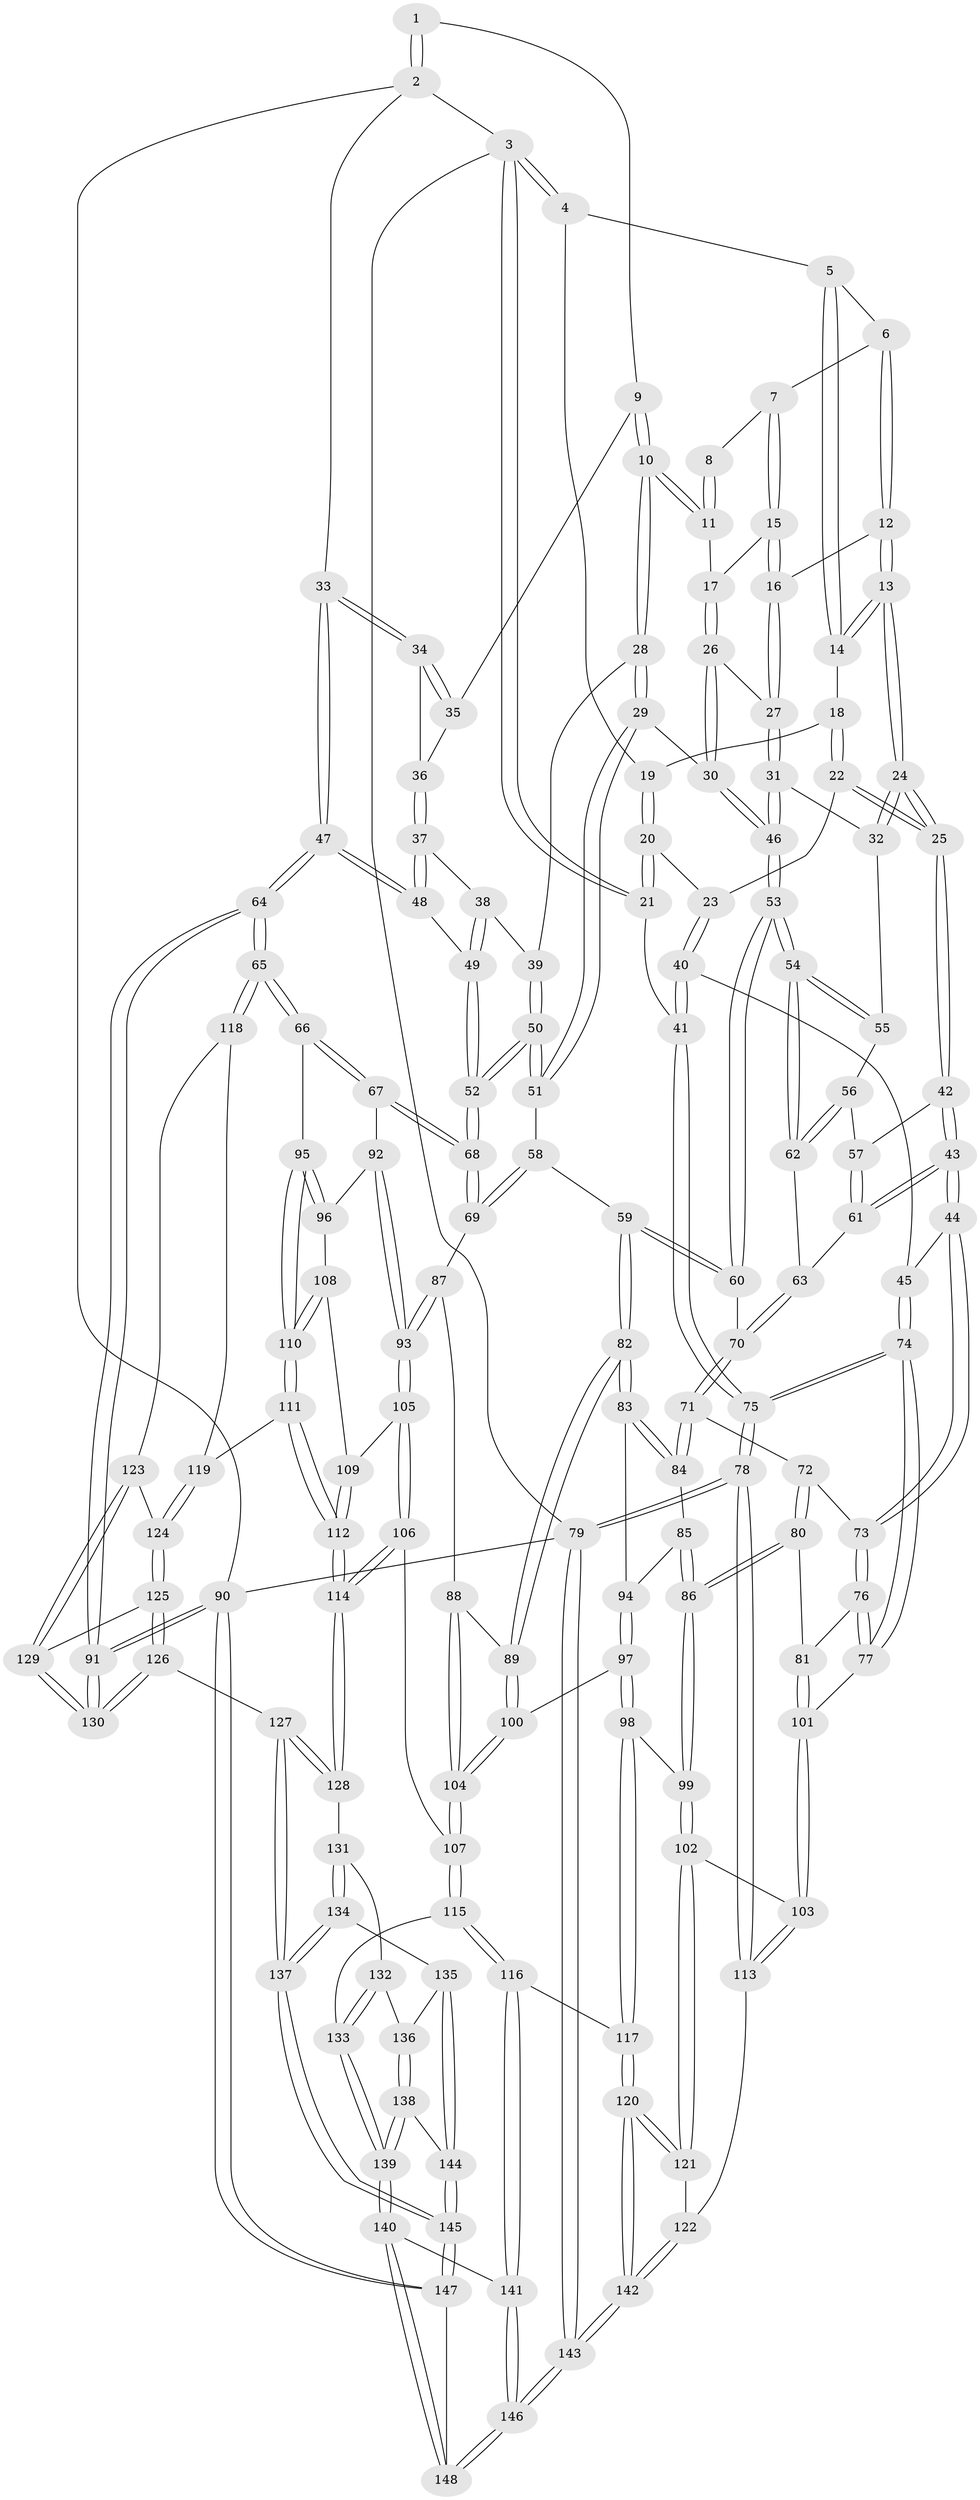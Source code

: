 // coarse degree distribution, {4: 0.4, 6: 0.1, 5: 0.3888888888888889, 2: 0.011111111111111112, 3: 0.1}
// Generated by graph-tools (version 1.1) at 2025/24/03/03/25 07:24:37]
// undirected, 148 vertices, 367 edges
graph export_dot {
graph [start="1"]
  node [color=gray90,style=filled];
  1 [pos="+0.7520600145012958+0"];
  2 [pos="+1+0"];
  3 [pos="+0+0"];
  4 [pos="+0.028109145857382632+0"];
  5 [pos="+0.2544689682850205+0"];
  6 [pos="+0.4566191589240827+0"];
  7 [pos="+0.47409705004441+0"];
  8 [pos="+0.659351015065047+0"];
  9 [pos="+0.7497458313367504+0.10204461855434814"];
  10 [pos="+0.7326545843442888+0.12605773921528873"];
  11 [pos="+0.6340836559332755+0.09491477298575514"];
  12 [pos="+0.3860134025303497+0.08199404685869768"];
  13 [pos="+0.3258814281261471+0.1507745062838651"];
  14 [pos="+0.3039082117832377+0.09690444284359338"];
  15 [pos="+0.49951782977911113+0"];
  16 [pos="+0.4837691574060786+0.11355980574870418"];
  17 [pos="+0.6096757774160225+0.10733134255031548"];
  18 [pos="+0.19050531593096234+0.08743746433823009"];
  19 [pos="+0.16758925039970685+0.05280448395017763"];
  20 [pos="+0.11647748364845882+0.17964946565903703"];
  21 [pos="+0+0"];
  22 [pos="+0.21350151408262255+0.16862344746880722"];
  23 [pos="+0.12125126232568896+0.18356069773789258"];
  24 [pos="+0.3260060115975872+0.2004520140682058"];
  25 [pos="+0.2972508930356571+0.21605919785873956"];
  26 [pos="+0.5663661452008458+0.1808292589193625"];
  27 [pos="+0.4874276976135755+0.15409781000901418"];
  28 [pos="+0.7310129705843899+0.18437071286659604"];
  29 [pos="+0.6830531121337927+0.2573479012696708"];
  30 [pos="+0.5989439136874785+0.2330131563457022"];
  31 [pos="+0.44017627276984095+0.1861571709795825"];
  32 [pos="+0.3302020089100949+0.2015297746361228"];
  33 [pos="+1+0"];
  34 [pos="+1+0"];
  35 [pos="+0.7961916932222175+0.10534630550373349"];
  36 [pos="+0.906331264273565+0.195514403293775"];
  37 [pos="+0.8950648873769503+0.21513777203978382"];
  38 [pos="+0.889518911059645+0.21937325043760247"];
  39 [pos="+0.8885679335004797+0.2199984829088404"];
  40 [pos="+0.13763412822405868+0.35305600779094337"];
  41 [pos="+0+0.08427309011873856"];
  42 [pos="+0.2684957316935943+0.2676083954004927"];
  43 [pos="+0.19075676809522515+0.3668387150524499"];
  44 [pos="+0.17710337863832218+0.3729525932983457"];
  45 [pos="+0.14810242940979929+0.36556255452834496"];
  46 [pos="+0.5025864370541371+0.33575183299614547"];
  47 [pos="+1+0.30451587536451297"];
  48 [pos="+0.998062005821253+0.3204112744360163"];
  49 [pos="+0.9453923535633096+0.36128080148051106"];
  50 [pos="+0.8022196703679553+0.3825504844904345"];
  51 [pos="+0.7067766292383049+0.31446873429166405"];
  52 [pos="+0.8389723043103007+0.46767113270598504"];
  53 [pos="+0.48677710543598013+0.3789307407402241"];
  54 [pos="+0.48655797366851555+0.37881062038987756"];
  55 [pos="+0.3687753974309199+0.2575328462226513"];
  56 [pos="+0.3674961684077216+0.3493924139949129"];
  57 [pos="+0.3617170976962084+0.3498709690369776"];
  58 [pos="+0.6156916846914597+0.3895196616759409"];
  59 [pos="+0.5028825537566622+0.4238786613605239"];
  60 [pos="+0.4977796204195561+0.417877263374818"];
  61 [pos="+0.29882553712587956+0.4070144346300187"];
  62 [pos="+0.41815281208809557+0.36689239465488405"];
  63 [pos="+0.29903562948684637+0.40716977861521536"];
  64 [pos="+1+0.6090939784288883"];
  65 [pos="+1+0.6087294848799399"];
  66 [pos="+1+0.5869021290997584"];
  67 [pos="+0.8434177617991989+0.4768142513770579"];
  68 [pos="+0.8394551178225655+0.47256367980963504"];
  69 [pos="+0.7186141703377755+0.516228527387991"];
  70 [pos="+0.3489753175155077+0.45566926793779305"];
  71 [pos="+0.33809487679912653+0.5002794248545724"];
  72 [pos="+0.28158786731886+0.4943164571621127"];
  73 [pos="+0.18522629134728966+0.4253725185706994"];
  74 [pos="+0+0.5596881914304711"];
  75 [pos="+0+0.5687587846971948"];
  76 [pos="+0.1844127886775316+0.48477287935349267"];
  77 [pos="+0.028328776983001156+0.5957119206815006"];
  78 [pos="+0+0.7618279107480571"];
  79 [pos="+0+1"];
  80 [pos="+0.2378114917718376+0.5957880192860149"];
  81 [pos="+0.22617731422626533+0.5917268564299571"];
  82 [pos="+0.5270548145432632+0.5372849209849995"];
  83 [pos="+0.4879970013873055+0.5546005885670177"];
  84 [pos="+0.33843335852651396+0.5032004208661092"];
  85 [pos="+0.317958594204197+0.5836512299333672"];
  86 [pos="+0.2773717614556227+0.6144582942252538"];
  87 [pos="+0.6863303565749002+0.5371386999161737"];
  88 [pos="+0.5578587372629504+0.5612676216432992"];
  89 [pos="+0.548767291284426+0.5548160818869357"];
  90 [pos="+1+1"];
  91 [pos="+1+0.8909875710831578"];
  92 [pos="+0.8304557657936295+0.5522495344674141"];
  93 [pos="+0.717979255128928+0.681405941399753"];
  94 [pos="+0.43594951035158486+0.5904102583205614"];
  95 [pos="+0.8941655286436981+0.6872276726756074"];
  96 [pos="+0.8316893451362889+0.6392235541267539"];
  97 [pos="+0.40553044333504057+0.7001408948756802"];
  98 [pos="+0.35137747408211045+0.7339323403540787"];
  99 [pos="+0.29631342899277+0.6824308700769292"];
  100 [pos="+0.4425612929426818+0.7054887337937891"];
  101 [pos="+0.11852073807634766+0.6463976150376766"];
  102 [pos="+0.17146588634426377+0.7598270895252984"];
  103 [pos="+0.12669800799645667+0.6906716963168623"];
  104 [pos="+0.5903479852131922+0.752741947216674"];
  105 [pos="+0.7171672786078915+0.6899765522826962"];
  106 [pos="+0.6717388252116558+0.736210979026792"];
  107 [pos="+0.5912203419409291+0.7543515280183626"];
  108 [pos="+0.8115142241177874+0.673596261707952"];
  109 [pos="+0.7764101330560621+0.6924371123809657"];
  110 [pos="+0.8678900579489973+0.7592350712565094"];
  111 [pos="+0.8679977748644255+0.779671775123767"];
  112 [pos="+0.8228696014333272+0.7992942183733204"];
  113 [pos="+0+0.8077139486554936"];
  114 [pos="+0.7983244806001709+0.8199314473555402"];
  115 [pos="+0.5741404015658704+0.8166673415844635"];
  116 [pos="+0.485343495231864+0.8635117055032153"];
  117 [pos="+0.35603728548895874+0.8311474866108447"];
  118 [pos="+0.9366663875901411+0.7720609474708567"];
  119 [pos="+0.8706924163636762+0.7805648894441538"];
  120 [pos="+0.3070393650377149+0.8722954480626006"];
  121 [pos="+0.17099908074402848+0.7713977663915286"];
  122 [pos="+0.08708760350104901+0.8601974167625268"];
  123 [pos="+0.9654438708185117+0.840743489500782"];
  124 [pos="+0.9183565676734453+0.8676559727708344"];
  125 [pos="+0.9148569557393642+0.8946650211867654"];
  126 [pos="+0.8940330863219141+0.9520602210862622"];
  127 [pos="+0.8751913053328791+0.967807921433053"];
  128 [pos="+0.7887187739261543+0.8656940258978362"];
  129 [pos="+1+0.8625372841851051"];
  130 [pos="+1+0.8920430293440794"];
  131 [pos="+0.7796025247327636+0.870028218189084"];
  132 [pos="+0.669218745101255+0.865049926183317"];
  133 [pos="+0.5887390926890498+0.8347769510211387"];
  134 [pos="+0.7372914106049692+0.9309253169902205"];
  135 [pos="+0.7237718092027629+0.9377128981718348"];
  136 [pos="+0.6990609468199359+0.9295784596792606"];
  137 [pos="+0.8492323875455835+1"];
  138 [pos="+0.6428575487625802+0.9594761840682351"];
  139 [pos="+0.6214979203333099+0.9605247463877348"];
  140 [pos="+0.5734495974342121+1"];
  141 [pos="+0.4823214671692925+0.90651166450084"];
  142 [pos="+0.1979452967136345+1"];
  143 [pos="+0.19195737935870788+1"];
  144 [pos="+0.7091592196842181+0.9810154601621999"];
  145 [pos="+0.8365140891037216+1"];
  146 [pos="+0.20645729175653016+1"];
  147 [pos="+0.8368327031427466+1"];
  148 [pos="+0.572397317966655+1"];
  1 -- 2;
  1 -- 2;
  1 -- 9;
  2 -- 3;
  2 -- 33;
  2 -- 90;
  3 -- 4;
  3 -- 4;
  3 -- 21;
  3 -- 21;
  3 -- 79;
  4 -- 5;
  4 -- 19;
  5 -- 6;
  5 -- 14;
  5 -- 14;
  6 -- 7;
  6 -- 12;
  6 -- 12;
  7 -- 8;
  7 -- 15;
  7 -- 15;
  8 -- 11;
  8 -- 11;
  9 -- 10;
  9 -- 10;
  9 -- 35;
  10 -- 11;
  10 -- 11;
  10 -- 28;
  10 -- 28;
  11 -- 17;
  12 -- 13;
  12 -- 13;
  12 -- 16;
  13 -- 14;
  13 -- 14;
  13 -- 24;
  13 -- 24;
  14 -- 18;
  15 -- 16;
  15 -- 16;
  15 -- 17;
  16 -- 27;
  16 -- 27;
  17 -- 26;
  17 -- 26;
  18 -- 19;
  18 -- 22;
  18 -- 22;
  19 -- 20;
  19 -- 20;
  20 -- 21;
  20 -- 21;
  20 -- 23;
  21 -- 41;
  22 -- 23;
  22 -- 25;
  22 -- 25;
  23 -- 40;
  23 -- 40;
  24 -- 25;
  24 -- 25;
  24 -- 32;
  24 -- 32;
  25 -- 42;
  25 -- 42;
  26 -- 27;
  26 -- 30;
  26 -- 30;
  27 -- 31;
  27 -- 31;
  28 -- 29;
  28 -- 29;
  28 -- 39;
  29 -- 30;
  29 -- 51;
  29 -- 51;
  30 -- 46;
  30 -- 46;
  31 -- 32;
  31 -- 46;
  31 -- 46;
  32 -- 55;
  33 -- 34;
  33 -- 34;
  33 -- 47;
  33 -- 47;
  34 -- 35;
  34 -- 35;
  34 -- 36;
  35 -- 36;
  36 -- 37;
  36 -- 37;
  37 -- 38;
  37 -- 48;
  37 -- 48;
  38 -- 39;
  38 -- 49;
  38 -- 49;
  39 -- 50;
  39 -- 50;
  40 -- 41;
  40 -- 41;
  40 -- 45;
  41 -- 75;
  41 -- 75;
  42 -- 43;
  42 -- 43;
  42 -- 57;
  43 -- 44;
  43 -- 44;
  43 -- 61;
  43 -- 61;
  44 -- 45;
  44 -- 73;
  44 -- 73;
  45 -- 74;
  45 -- 74;
  46 -- 53;
  46 -- 53;
  47 -- 48;
  47 -- 48;
  47 -- 64;
  47 -- 64;
  48 -- 49;
  49 -- 52;
  49 -- 52;
  50 -- 51;
  50 -- 51;
  50 -- 52;
  50 -- 52;
  51 -- 58;
  52 -- 68;
  52 -- 68;
  53 -- 54;
  53 -- 54;
  53 -- 60;
  53 -- 60;
  54 -- 55;
  54 -- 55;
  54 -- 62;
  54 -- 62;
  55 -- 56;
  56 -- 57;
  56 -- 62;
  56 -- 62;
  57 -- 61;
  57 -- 61;
  58 -- 59;
  58 -- 69;
  58 -- 69;
  59 -- 60;
  59 -- 60;
  59 -- 82;
  59 -- 82;
  60 -- 70;
  61 -- 63;
  62 -- 63;
  63 -- 70;
  63 -- 70;
  64 -- 65;
  64 -- 65;
  64 -- 91;
  64 -- 91;
  65 -- 66;
  65 -- 66;
  65 -- 118;
  65 -- 118;
  66 -- 67;
  66 -- 67;
  66 -- 95;
  67 -- 68;
  67 -- 68;
  67 -- 92;
  68 -- 69;
  68 -- 69;
  69 -- 87;
  70 -- 71;
  70 -- 71;
  71 -- 72;
  71 -- 84;
  71 -- 84;
  72 -- 73;
  72 -- 80;
  72 -- 80;
  73 -- 76;
  73 -- 76;
  74 -- 75;
  74 -- 75;
  74 -- 77;
  74 -- 77;
  75 -- 78;
  75 -- 78;
  76 -- 77;
  76 -- 77;
  76 -- 81;
  77 -- 101;
  78 -- 79;
  78 -- 79;
  78 -- 113;
  78 -- 113;
  79 -- 143;
  79 -- 143;
  79 -- 90;
  80 -- 81;
  80 -- 86;
  80 -- 86;
  81 -- 101;
  81 -- 101;
  82 -- 83;
  82 -- 83;
  82 -- 89;
  82 -- 89;
  83 -- 84;
  83 -- 84;
  83 -- 94;
  84 -- 85;
  85 -- 86;
  85 -- 86;
  85 -- 94;
  86 -- 99;
  86 -- 99;
  87 -- 88;
  87 -- 93;
  87 -- 93;
  88 -- 89;
  88 -- 104;
  88 -- 104;
  89 -- 100;
  89 -- 100;
  90 -- 91;
  90 -- 91;
  90 -- 147;
  90 -- 147;
  91 -- 130;
  91 -- 130;
  92 -- 93;
  92 -- 93;
  92 -- 96;
  93 -- 105;
  93 -- 105;
  94 -- 97;
  94 -- 97;
  95 -- 96;
  95 -- 96;
  95 -- 110;
  95 -- 110;
  96 -- 108;
  97 -- 98;
  97 -- 98;
  97 -- 100;
  98 -- 99;
  98 -- 117;
  98 -- 117;
  99 -- 102;
  99 -- 102;
  100 -- 104;
  100 -- 104;
  101 -- 103;
  101 -- 103;
  102 -- 103;
  102 -- 121;
  102 -- 121;
  103 -- 113;
  103 -- 113;
  104 -- 107;
  104 -- 107;
  105 -- 106;
  105 -- 106;
  105 -- 109;
  106 -- 107;
  106 -- 114;
  106 -- 114;
  107 -- 115;
  107 -- 115;
  108 -- 109;
  108 -- 110;
  108 -- 110;
  109 -- 112;
  109 -- 112;
  110 -- 111;
  110 -- 111;
  111 -- 112;
  111 -- 112;
  111 -- 119;
  112 -- 114;
  112 -- 114;
  113 -- 122;
  114 -- 128;
  114 -- 128;
  115 -- 116;
  115 -- 116;
  115 -- 133;
  116 -- 117;
  116 -- 141;
  116 -- 141;
  117 -- 120;
  117 -- 120;
  118 -- 119;
  118 -- 123;
  119 -- 124;
  119 -- 124;
  120 -- 121;
  120 -- 121;
  120 -- 142;
  120 -- 142;
  121 -- 122;
  122 -- 142;
  122 -- 142;
  123 -- 124;
  123 -- 129;
  123 -- 129;
  124 -- 125;
  124 -- 125;
  125 -- 126;
  125 -- 126;
  125 -- 129;
  126 -- 127;
  126 -- 130;
  126 -- 130;
  127 -- 128;
  127 -- 128;
  127 -- 137;
  127 -- 137;
  128 -- 131;
  129 -- 130;
  129 -- 130;
  131 -- 132;
  131 -- 134;
  131 -- 134;
  132 -- 133;
  132 -- 133;
  132 -- 136;
  133 -- 139;
  133 -- 139;
  134 -- 135;
  134 -- 137;
  134 -- 137;
  135 -- 136;
  135 -- 144;
  135 -- 144;
  136 -- 138;
  136 -- 138;
  137 -- 145;
  137 -- 145;
  138 -- 139;
  138 -- 139;
  138 -- 144;
  139 -- 140;
  139 -- 140;
  140 -- 141;
  140 -- 148;
  140 -- 148;
  141 -- 146;
  141 -- 146;
  142 -- 143;
  142 -- 143;
  143 -- 146;
  143 -- 146;
  144 -- 145;
  144 -- 145;
  145 -- 147;
  145 -- 147;
  146 -- 148;
  146 -- 148;
  147 -- 148;
}
